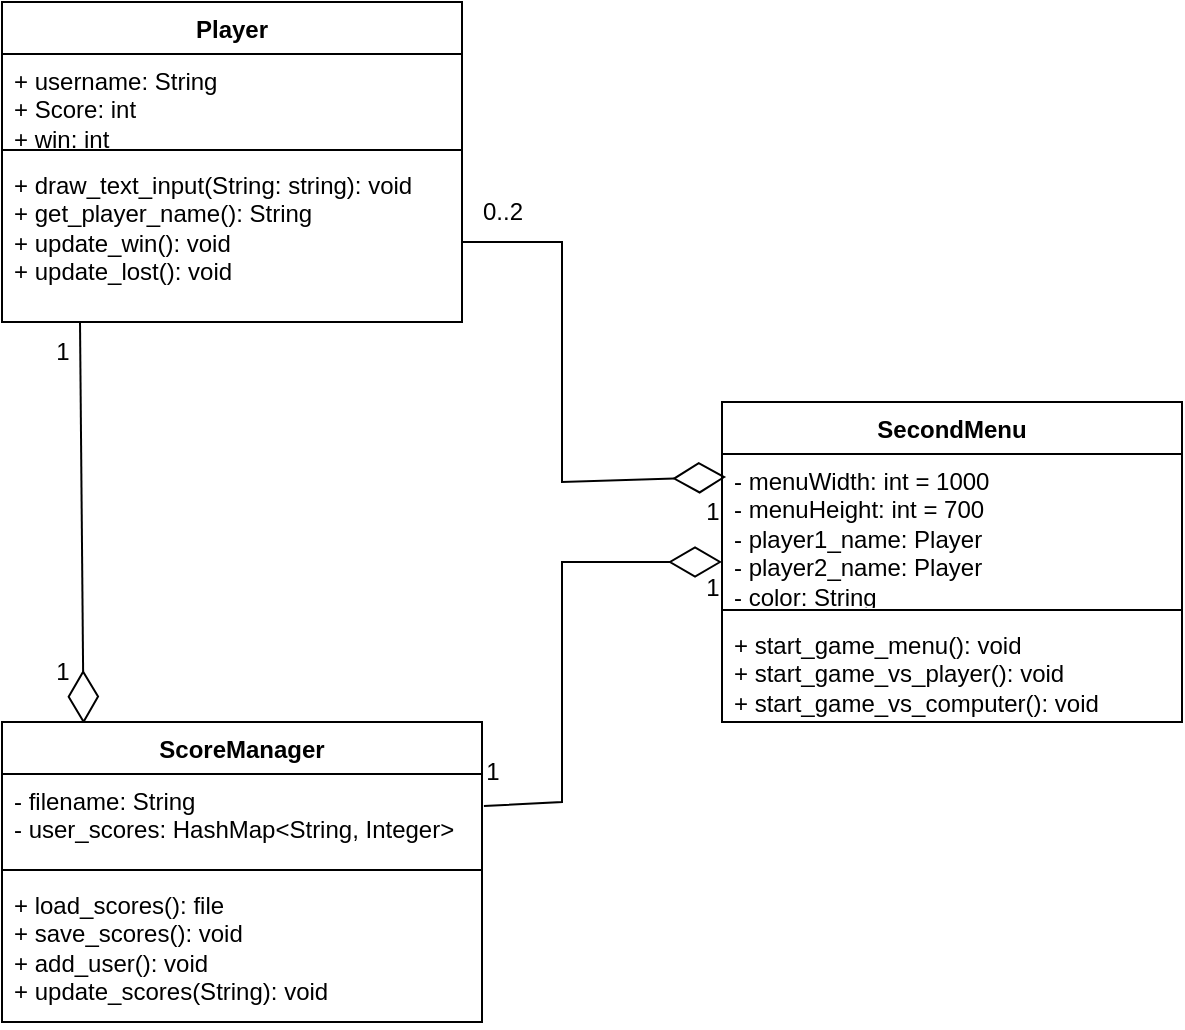 <mxfile version="24.0.7" type="github">
  <diagram id="C5RBs43oDa-KdzZeNtuy" name="Page-1">
    <mxGraphModel dx="954" dy="563" grid="1" gridSize="10" guides="1" tooltips="1" connect="1" arrows="1" fold="1" page="1" pageScale="1" pageWidth="827" pageHeight="1169" math="0" shadow="0">
      <root>
        <mxCell id="WIyWlLk6GJQsqaUBKTNV-0" />
        <mxCell id="WIyWlLk6GJQsqaUBKTNV-1" parent="WIyWlLk6GJQsqaUBKTNV-0" />
        <mxCell id="6IXbEx5RhJTC2TrLEaZP-8" value="" style="endArrow=diamondThin;endFill=0;endSize=24;html=1;rounded=0;entryX=0.17;entryY=0.006;entryDx=0;entryDy=0;entryPerimeter=0;" edge="1" parent="WIyWlLk6GJQsqaUBKTNV-1">
          <mxGeometry width="160" relative="1" as="geometry">
            <mxPoint x="79" y="240" as="sourcePoint" />
            <mxPoint x="80.8" y="440.84" as="targetPoint" />
          </mxGeometry>
        </mxCell>
        <mxCell id="6IXbEx5RhJTC2TrLEaZP-9" value="1" style="text;html=1;align=center;verticalAlign=middle;resizable=0;points=[];autosize=1;strokeColor=none;fillColor=none;" vertex="1" parent="WIyWlLk6GJQsqaUBKTNV-1">
          <mxGeometry x="55" y="240" width="30" height="30" as="geometry" />
        </mxCell>
        <mxCell id="6IXbEx5RhJTC2TrLEaZP-10" value="1" style="text;html=1;align=center;verticalAlign=middle;resizable=0;points=[];autosize=1;strokeColor=none;fillColor=none;" vertex="1" parent="WIyWlLk6GJQsqaUBKTNV-1">
          <mxGeometry x="55" y="400" width="30" height="30" as="geometry" />
        </mxCell>
        <mxCell id="6IXbEx5RhJTC2TrLEaZP-11" value="Player" style="swimlane;fontStyle=1;align=center;verticalAlign=top;childLayout=stackLayout;horizontal=1;startSize=26;horizontalStack=0;resizeParent=1;resizeParentMax=0;resizeLast=0;collapsible=1;marginBottom=0;whiteSpace=wrap;html=1;" vertex="1" parent="WIyWlLk6GJQsqaUBKTNV-1">
          <mxGeometry x="40" y="80" width="230" height="160" as="geometry" />
        </mxCell>
        <mxCell id="6IXbEx5RhJTC2TrLEaZP-12" value="+ username: String&lt;div&gt;+ Score: int&lt;/div&gt;&lt;div&gt;+ win: int&lt;/div&gt;" style="text;strokeColor=none;fillColor=none;align=left;verticalAlign=top;spacingLeft=4;spacingRight=4;overflow=hidden;rotatable=0;points=[[0,0.5],[1,0.5]];portConstraint=eastwest;whiteSpace=wrap;html=1;" vertex="1" parent="6IXbEx5RhJTC2TrLEaZP-11">
          <mxGeometry y="26" width="230" height="44" as="geometry" />
        </mxCell>
        <mxCell id="6IXbEx5RhJTC2TrLEaZP-13" value="" style="line;strokeWidth=1;fillColor=none;align=left;verticalAlign=middle;spacingTop=-1;spacingLeft=3;spacingRight=3;rotatable=0;labelPosition=right;points=[];portConstraint=eastwest;strokeColor=inherit;" vertex="1" parent="6IXbEx5RhJTC2TrLEaZP-11">
          <mxGeometry y="70" width="230" height="8" as="geometry" />
        </mxCell>
        <mxCell id="6IXbEx5RhJTC2TrLEaZP-14" value="+ draw_text_input(String: string): void&lt;div&gt;+ get_player_name(): String&lt;/div&gt;&lt;div&gt;+ update_win(): void&lt;/div&gt;&lt;div&gt;+ update_lost(): void&lt;/div&gt;" style="text;strokeColor=none;fillColor=none;align=left;verticalAlign=top;spacingLeft=4;spacingRight=4;overflow=hidden;rotatable=0;points=[[0,0.5],[1,0.5]];portConstraint=eastwest;whiteSpace=wrap;html=1;" vertex="1" parent="6IXbEx5RhJTC2TrLEaZP-11">
          <mxGeometry y="78" width="230" height="82" as="geometry" />
        </mxCell>
        <mxCell id="6IXbEx5RhJTC2TrLEaZP-19" value="SecondMenu" style="swimlane;fontStyle=1;align=center;verticalAlign=top;childLayout=stackLayout;horizontal=1;startSize=26;horizontalStack=0;resizeParent=1;resizeParentMax=0;resizeLast=0;collapsible=1;marginBottom=0;whiteSpace=wrap;html=1;" vertex="1" parent="WIyWlLk6GJQsqaUBKTNV-1">
          <mxGeometry x="400" y="280" width="230" height="160" as="geometry" />
        </mxCell>
        <mxCell id="6IXbEx5RhJTC2TrLEaZP-20" value="- menuWidth: int = 1000&lt;div&gt;- menuHeight: int = 700&lt;/div&gt;&lt;div&gt;- player1_name: Player&lt;/div&gt;&lt;div&gt;- player2_name: Player&lt;/div&gt;&lt;div&gt;- color: String&lt;/div&gt;" style="text;strokeColor=none;fillColor=none;align=left;verticalAlign=top;spacingLeft=4;spacingRight=4;overflow=hidden;rotatable=0;points=[[0,0.5],[1,0.5]];portConstraint=eastwest;whiteSpace=wrap;html=1;" vertex="1" parent="6IXbEx5RhJTC2TrLEaZP-19">
          <mxGeometry y="26" width="230" height="74" as="geometry" />
        </mxCell>
        <mxCell id="6IXbEx5RhJTC2TrLEaZP-21" value="" style="line;strokeWidth=1;fillColor=none;align=left;verticalAlign=middle;spacingTop=-1;spacingLeft=3;spacingRight=3;rotatable=0;labelPosition=right;points=[];portConstraint=eastwest;strokeColor=inherit;" vertex="1" parent="6IXbEx5RhJTC2TrLEaZP-19">
          <mxGeometry y="100" width="230" height="8" as="geometry" />
        </mxCell>
        <mxCell id="6IXbEx5RhJTC2TrLEaZP-22" value="+ start_game_menu(): void&lt;div&gt;+ start_game_vs_player(): void&lt;/div&gt;&lt;div&gt;+ start_game_vs_computer(): void&lt;/div&gt;" style="text;strokeColor=none;fillColor=none;align=left;verticalAlign=top;spacingLeft=4;spacingRight=4;overflow=hidden;rotatable=0;points=[[0,0.5],[1,0.5]];portConstraint=eastwest;whiteSpace=wrap;html=1;" vertex="1" parent="6IXbEx5RhJTC2TrLEaZP-19">
          <mxGeometry y="108" width="230" height="52" as="geometry" />
        </mxCell>
        <mxCell id="6IXbEx5RhJTC2TrLEaZP-24" value="" style="endArrow=diamondThin;endFill=0;endSize=24;html=1;rounded=0;entryX=0.009;entryY=0.155;entryDx=0;entryDy=0;entryPerimeter=0;" edge="1" parent="WIyWlLk6GJQsqaUBKTNV-1" target="6IXbEx5RhJTC2TrLEaZP-20">
          <mxGeometry width="160" relative="1" as="geometry">
            <mxPoint x="270" y="200" as="sourcePoint" />
            <mxPoint x="530" y="300" as="targetPoint" />
            <Array as="points">
              <mxPoint x="320" y="200" />
              <mxPoint x="320" y="320" />
            </Array>
          </mxGeometry>
        </mxCell>
        <mxCell id="6IXbEx5RhJTC2TrLEaZP-26" value="" style="endArrow=diamondThin;endFill=0;endSize=24;html=1;rounded=0;exitX=1.004;exitY=0.364;exitDx=0;exitDy=0;exitPerimeter=0;" edge="1" parent="WIyWlLk6GJQsqaUBKTNV-1" source="6IXbEx5RhJTC2TrLEaZP-39">
          <mxGeometry width="160" relative="1" as="geometry">
            <mxPoint x="279.04" y="495.526" as="sourcePoint" />
            <mxPoint x="400" y="360" as="targetPoint" />
            <Array as="points">
              <mxPoint x="320" y="480" />
              <mxPoint x="320" y="360" />
            </Array>
          </mxGeometry>
        </mxCell>
        <mxCell id="6IXbEx5RhJTC2TrLEaZP-27" value="0..2" style="text;html=1;align=center;verticalAlign=middle;resizable=0;points=[];autosize=1;strokeColor=none;fillColor=none;" vertex="1" parent="WIyWlLk6GJQsqaUBKTNV-1">
          <mxGeometry x="270" y="170" width="40" height="30" as="geometry" />
        </mxCell>
        <mxCell id="6IXbEx5RhJTC2TrLEaZP-28" value="1" style="text;html=1;align=center;verticalAlign=middle;resizable=0;points=[];autosize=1;strokeColor=none;fillColor=none;" vertex="1" parent="WIyWlLk6GJQsqaUBKTNV-1">
          <mxGeometry x="380" y="320" width="30" height="30" as="geometry" />
        </mxCell>
        <mxCell id="6IXbEx5RhJTC2TrLEaZP-29" value="1" style="text;html=1;align=center;verticalAlign=middle;resizable=0;points=[];autosize=1;strokeColor=none;fillColor=none;" vertex="1" parent="WIyWlLk6GJQsqaUBKTNV-1">
          <mxGeometry x="380" y="358" width="30" height="30" as="geometry" />
        </mxCell>
        <mxCell id="6IXbEx5RhJTC2TrLEaZP-31" value="1" style="text;html=1;align=center;verticalAlign=middle;resizable=0;points=[];autosize=1;strokeColor=none;fillColor=none;" vertex="1" parent="WIyWlLk6GJQsqaUBKTNV-1">
          <mxGeometry x="270" y="450" width="30" height="30" as="geometry" />
        </mxCell>
        <mxCell id="6IXbEx5RhJTC2TrLEaZP-38" value="ScoreManager" style="swimlane;fontStyle=1;align=center;verticalAlign=top;childLayout=stackLayout;horizontal=1;startSize=26;horizontalStack=0;resizeParent=1;resizeParentMax=0;resizeLast=0;collapsible=1;marginBottom=0;whiteSpace=wrap;html=1;" vertex="1" parent="WIyWlLk6GJQsqaUBKTNV-1">
          <mxGeometry x="40" y="440" width="240" height="150" as="geometry" />
        </mxCell>
        <mxCell id="6IXbEx5RhJTC2TrLEaZP-39" value="- filename: String&lt;div&gt;- user_scores: HashMap&amp;lt;String, Integer&amp;gt;&lt;/div&gt;" style="text;strokeColor=none;fillColor=none;align=left;verticalAlign=top;spacingLeft=4;spacingRight=4;overflow=hidden;rotatable=0;points=[[0,0.5],[1,0.5]];portConstraint=eastwest;whiteSpace=wrap;html=1;" vertex="1" parent="6IXbEx5RhJTC2TrLEaZP-38">
          <mxGeometry y="26" width="240" height="44" as="geometry" />
        </mxCell>
        <mxCell id="6IXbEx5RhJTC2TrLEaZP-40" value="" style="line;strokeWidth=1;fillColor=none;align=left;verticalAlign=middle;spacingTop=-1;spacingLeft=3;spacingRight=3;rotatable=0;labelPosition=right;points=[];portConstraint=eastwest;strokeColor=inherit;" vertex="1" parent="6IXbEx5RhJTC2TrLEaZP-38">
          <mxGeometry y="70" width="240" height="8" as="geometry" />
        </mxCell>
        <mxCell id="6IXbEx5RhJTC2TrLEaZP-41" value="+ load_scores(): file&lt;br&gt;&lt;div&gt;&lt;div&gt;+ save_scores(): void&lt;/div&gt;&lt;div&gt;+ add_user(): void&lt;/div&gt;&lt;div&gt;+ update_scores(String): void&lt;/div&gt;&lt;/div&gt;" style="text;strokeColor=none;fillColor=none;align=left;verticalAlign=top;spacingLeft=4;spacingRight=4;overflow=hidden;rotatable=0;points=[[0,0.5],[1,0.5]];portConstraint=eastwest;whiteSpace=wrap;html=1;" vertex="1" parent="6IXbEx5RhJTC2TrLEaZP-38">
          <mxGeometry y="78" width="240" height="72" as="geometry" />
        </mxCell>
      </root>
    </mxGraphModel>
  </diagram>
</mxfile>
